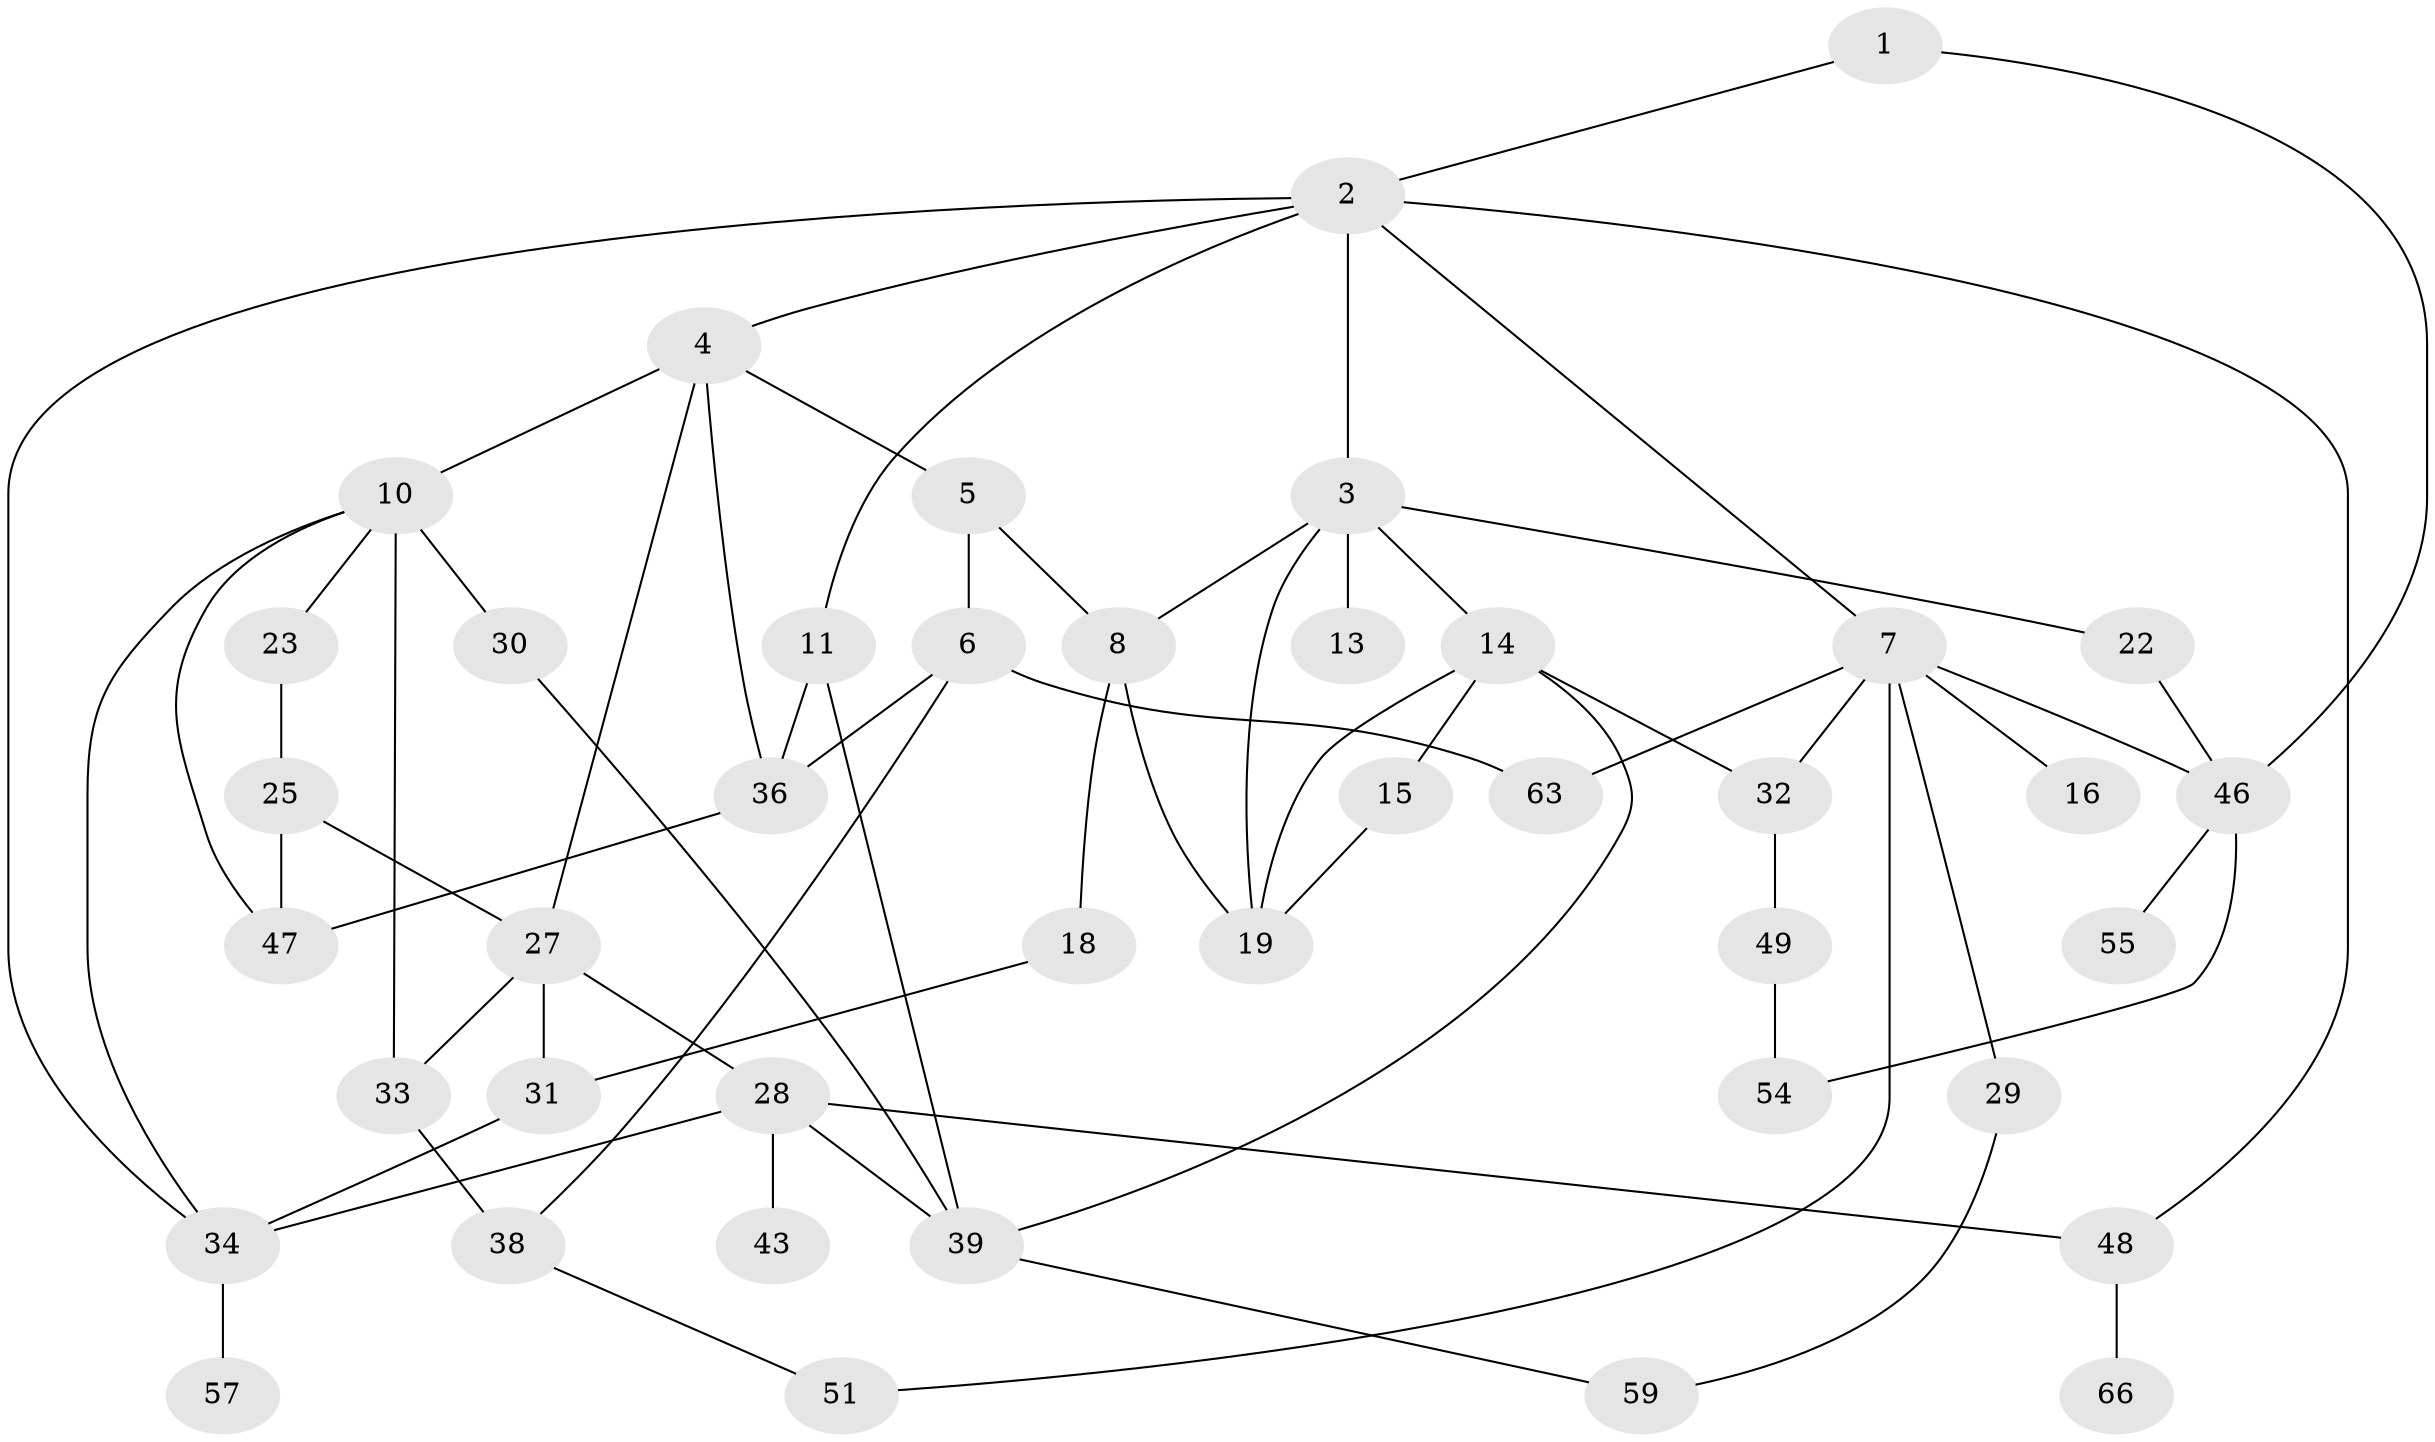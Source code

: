 // original degree distribution, {2: 0.30303030303030304, 6: 0.045454545454545456, 5: 0.06060606060606061, 3: 0.2727272727272727, 4: 0.16666666666666666, 1: 0.15151515151515152}
// Generated by graph-tools (version 1.1) at 2025/10/02/27/25 16:10:51]
// undirected, 42 vertices, 67 edges
graph export_dot {
graph [start="1"]
  node [color=gray90,style=filled];
  1;
  2 [super="+24"];
  3 [super="+12"];
  4 [super="+62"];
  5;
  6;
  7 [super="+17"];
  8 [super="+9"];
  10 [super="+20"];
  11;
  13;
  14 [super="+50"];
  15;
  16 [super="+21"];
  18 [super="+40"];
  19;
  22;
  23;
  25 [super="+26"];
  27 [super="+65"];
  28 [super="+41"];
  29;
  30;
  31 [super="+35"];
  32 [super="+37"];
  33 [super="+44"];
  34 [super="+42"];
  36;
  38 [super="+53"];
  39 [super="+52"];
  43 [super="+45"];
  46 [super="+64"];
  47 [super="+56"];
  48 [super="+61"];
  49;
  51;
  54 [super="+58"];
  55;
  57;
  59 [super="+60"];
  63;
  66;
  1 -- 2;
  1 -- 46;
  2 -- 3;
  2 -- 4;
  2 -- 7;
  2 -- 11;
  2 -- 34;
  2 -- 48;
  3 -- 13;
  3 -- 22;
  3 -- 19;
  3 -- 8;
  3 -- 14;
  4 -- 5;
  4 -- 10;
  4 -- 36;
  4 -- 27;
  5 -- 6;
  5 -- 8;
  6 -- 36;
  6 -- 38;
  6 -- 63;
  7 -- 16;
  7 -- 29;
  7 -- 32;
  7 -- 51;
  7 -- 63;
  7 -- 46;
  8 -- 18;
  8 -- 19;
  10 -- 30 [weight=2];
  10 -- 34;
  10 -- 33;
  10 -- 23;
  10 -- 47;
  11 -- 39;
  11 -- 36;
  14 -- 15;
  14 -- 32;
  14 -- 39;
  14 -- 19;
  15 -- 19;
  18 -- 31;
  22 -- 46;
  23 -- 25;
  25 -- 27;
  25 -- 47;
  27 -- 28;
  27 -- 31;
  27 -- 33;
  28 -- 34;
  28 -- 48;
  28 -- 43;
  28 -- 39;
  29 -- 59;
  30 -- 39;
  31 -- 34;
  32 -- 49;
  33 -- 38 [weight=2];
  34 -- 57;
  36 -- 47;
  38 -- 51;
  39 -- 59;
  46 -- 55;
  46 -- 54;
  48 -- 66;
  49 -- 54;
}
